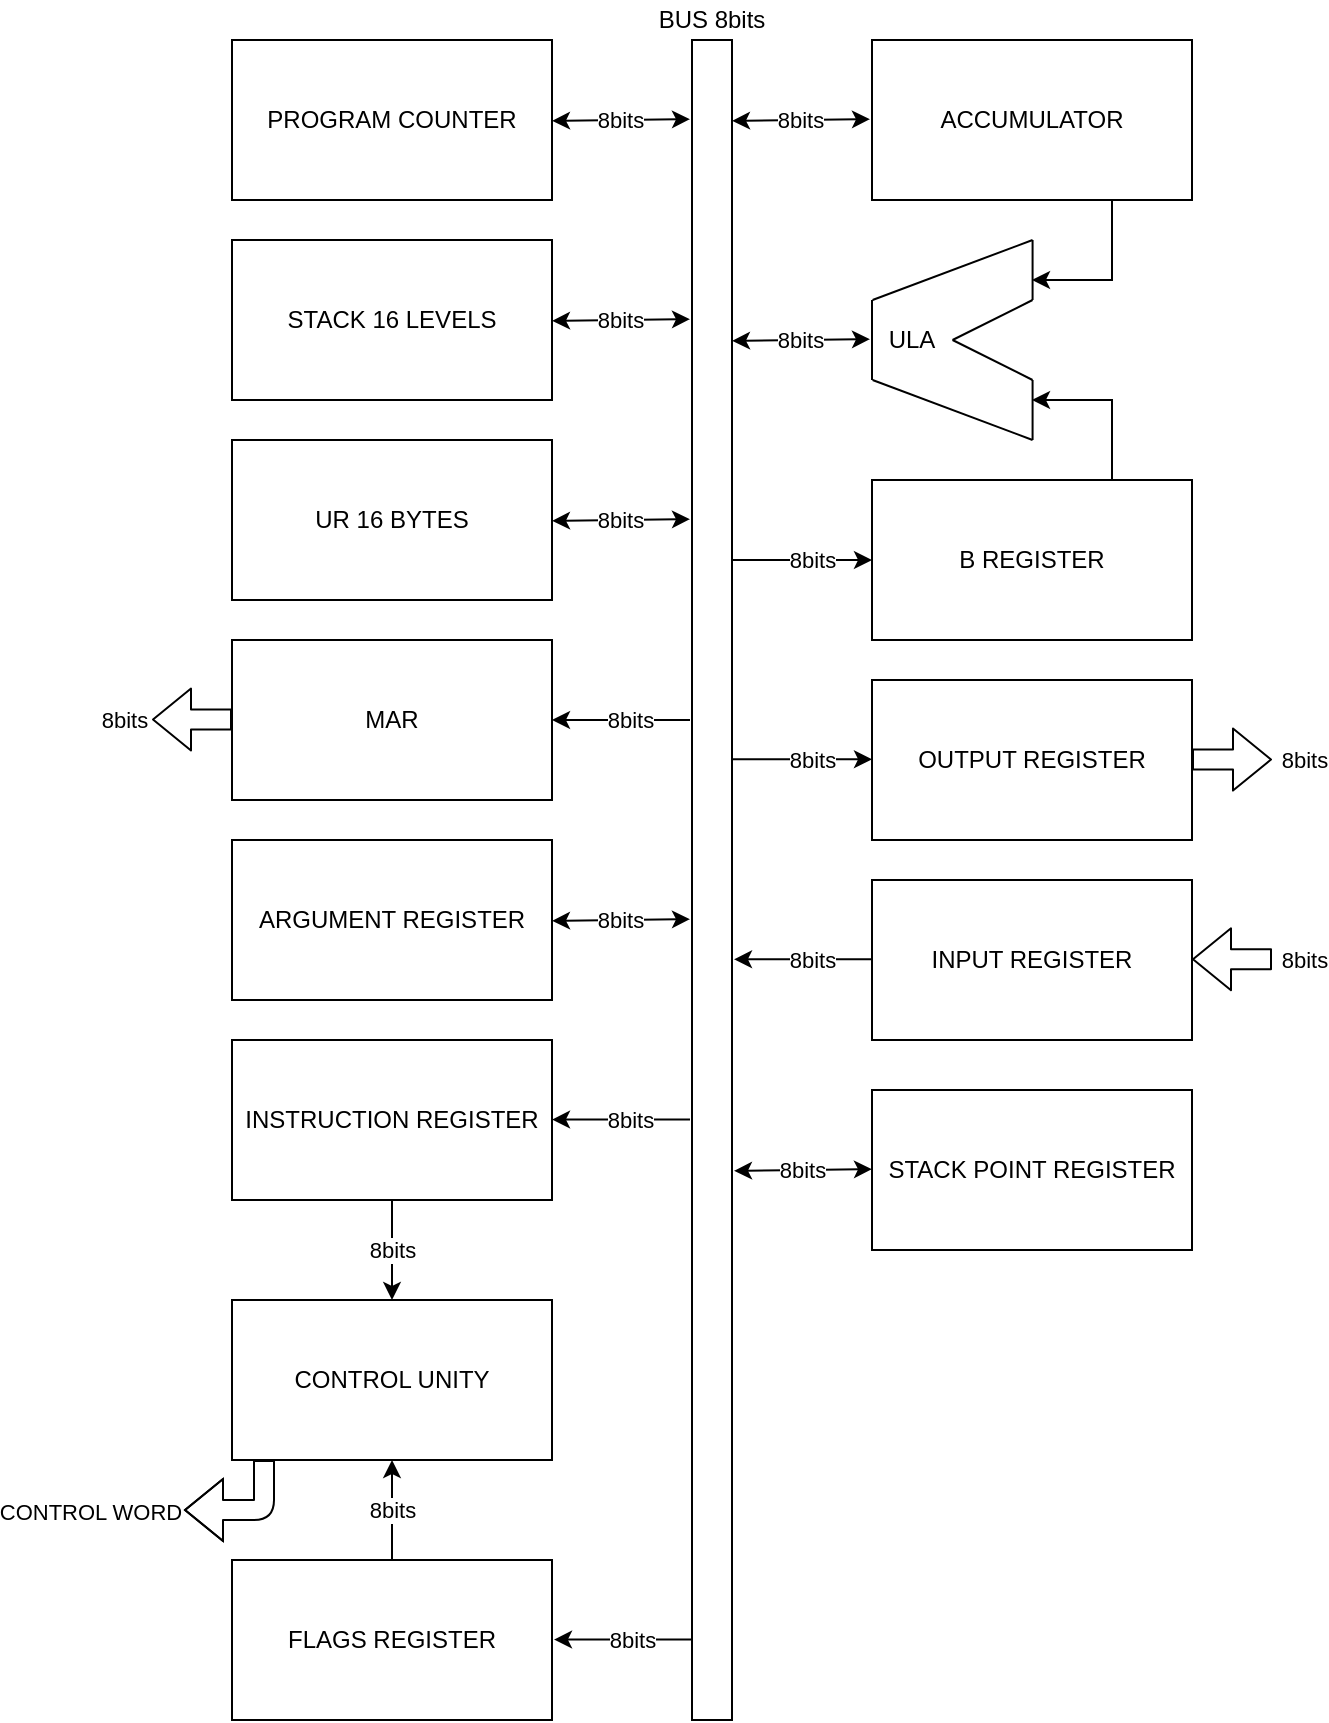 <mxfile version="14.9.6" type="device"><diagram id="-EJkcxBsr4JTpKG0bV9I" name="Page-1"><mxGraphModel dx="1205" dy="707" grid="1" gridSize="10" guides="1" tooltips="1" connect="1" arrows="1" fold="1" page="1" pageScale="1" pageWidth="827" pageHeight="1169" math="0" shadow="0"><root><mxCell id="0"/><mxCell id="1" parent="0"/><mxCell id="gJNjrskINiWtCzBd5wm--2" value="PROGRAM COUNTER" style="rounded=0;whiteSpace=wrap;html=1;fillColor=none;" parent="1" vertex="1"><mxGeometry x="174" y="165" width="160" height="80" as="geometry"/></mxCell><mxCell id="gJNjrskINiWtCzBd5wm--4" value="" style="rounded=0;whiteSpace=wrap;html=1;fillColor=none;" parent="1" vertex="1"><mxGeometry x="404" y="165" width="20" height="840" as="geometry"/></mxCell><mxCell id="gJNjrskINiWtCzBd5wm--6" value="8bits" style="endArrow=classic;startArrow=classic;html=1;" parent="1" edge="1"><mxGeometry width="50" height="50" relative="1" as="geometry"><mxPoint x="334" y="205.43" as="sourcePoint"/><mxPoint x="403" y="204.57" as="targetPoint"/></mxGeometry></mxCell><mxCell id="gJNjrskINiWtCzBd5wm--49" style="edgeStyle=orthogonalEdgeStyle;rounded=0;orthogonalLoop=1;jettySize=auto;html=1;exitX=0.75;exitY=1;exitDx=0;exitDy=0;" parent="1" source="gJNjrskINiWtCzBd5wm--9" edge="1"><mxGeometry relative="1" as="geometry"><mxPoint x="574" y="285" as="targetPoint"/><Array as="points"><mxPoint x="614" y="285"/></Array></mxGeometry></mxCell><mxCell id="gJNjrskINiWtCzBd5wm--9" value="ACCUMULATOR" style="rounded=0;whiteSpace=wrap;html=1;fillColor=none;" parent="1" vertex="1"><mxGeometry x="494" y="165" width="160" height="80" as="geometry"/></mxCell><mxCell id="gJNjrskINiWtCzBd5wm--10" value="8bits" style="endArrow=classic;startArrow=classic;html=1;" parent="1" edge="1"><mxGeometry width="50" height="50" relative="1" as="geometry"><mxPoint x="424" y="205.43" as="sourcePoint"/><mxPoint x="493" y="204.57" as="targetPoint"/></mxGeometry></mxCell><mxCell id="gJNjrskINiWtCzBd5wm--13" value="STACK 16 LEVELS" style="rounded=0;whiteSpace=wrap;html=1;fillColor=none;" parent="1" vertex="1"><mxGeometry x="174" y="265" width="160" height="80" as="geometry"/></mxCell><mxCell id="gJNjrskINiWtCzBd5wm--14" value="8bits" style="endArrow=classic;startArrow=classic;html=1;" parent="1" edge="1"><mxGeometry width="50" height="50" relative="1" as="geometry"><mxPoint x="334.0" y="305.43" as="sourcePoint"/><mxPoint x="403" y="304.57" as="targetPoint"/></mxGeometry></mxCell><mxCell id="gJNjrskINiWtCzBd5wm--18" value="UR 16 BYTES" style="rounded=0;whiteSpace=wrap;html=1;fillColor=none;" parent="1" vertex="1"><mxGeometry x="174" y="365" width="160" height="80" as="geometry"/></mxCell><mxCell id="gJNjrskINiWtCzBd5wm--19" value="8bits" style="endArrow=classic;startArrow=classic;html=1;" parent="1" edge="1"><mxGeometry width="50" height="50" relative="1" as="geometry"><mxPoint x="334.0" y="405.43" as="sourcePoint"/><mxPoint x="403" y="404.57" as="targetPoint"/></mxGeometry></mxCell><mxCell id="gJNjrskINiWtCzBd5wm--20" value="MAR" style="rounded=0;whiteSpace=wrap;html=1;fillColor=none;" parent="1" vertex="1"><mxGeometry x="174" y="465" width="160" height="80" as="geometry"/></mxCell><mxCell id="gJNjrskINiWtCzBd5wm--23" value="ARGUMENT REGISTER" style="rounded=0;whiteSpace=wrap;html=1;fillColor=none;" parent="1" vertex="1"><mxGeometry x="174" y="565" width="160" height="80" as="geometry"/></mxCell><mxCell id="gJNjrskINiWtCzBd5wm--24" value="8bits" style="endArrow=classic;startArrow=classic;html=1;" parent="1" edge="1"><mxGeometry width="50" height="50" relative="1" as="geometry"><mxPoint x="334" y="605.43" as="sourcePoint"/><mxPoint x="403" y="604.57" as="targetPoint"/></mxGeometry></mxCell><mxCell id="gJNjrskINiWtCzBd5wm--30" value="8bits" style="edgeStyle=orthogonalEdgeStyle;rounded=0;orthogonalLoop=1;jettySize=auto;html=1;exitX=0.5;exitY=1;exitDx=0;exitDy=0;entryX=0.5;entryY=0;entryDx=0;entryDy=0;" parent="1" source="gJNjrskINiWtCzBd5wm--26" target="gJNjrskINiWtCzBd5wm--28" edge="1"><mxGeometry relative="1" as="geometry"/></mxCell><mxCell id="gJNjrskINiWtCzBd5wm--26" value="INSTRUCTION REGISTER" style="rounded=0;whiteSpace=wrap;html=1;fillColor=none;" parent="1" vertex="1"><mxGeometry x="174" y="665" width="160" height="80" as="geometry"/></mxCell><mxCell id="gJNjrskINiWtCzBd5wm--28" value="CONTROL UNITY" style="rounded=0;whiteSpace=wrap;html=1;fillColor=none;" parent="1" vertex="1"><mxGeometry x="174" y="795" width="160" height="80" as="geometry"/></mxCell><mxCell id="gJNjrskINiWtCzBd5wm--34" value="8bits" style="edgeStyle=orthogonalEdgeStyle;rounded=0;orthogonalLoop=1;jettySize=auto;html=1;entryX=0.5;entryY=1;entryDx=0;entryDy=0;" parent="1" source="gJNjrskINiWtCzBd5wm--32" target="gJNjrskINiWtCzBd5wm--28" edge="1"><mxGeometry relative="1" as="geometry"/></mxCell><mxCell id="gJNjrskINiWtCzBd5wm--32" value="FLAGS REGISTER" style="rounded=0;whiteSpace=wrap;html=1;fillColor=none;" parent="1" vertex="1"><mxGeometry x="174" y="925" width="160" height="80" as="geometry"/></mxCell><mxCell id="gJNjrskINiWtCzBd5wm--51" style="edgeStyle=orthogonalEdgeStyle;rounded=0;orthogonalLoop=1;jettySize=auto;html=1;exitX=0.75;exitY=0;exitDx=0;exitDy=0;" parent="1" source="gJNjrskINiWtCzBd5wm--50" edge="1"><mxGeometry relative="1" as="geometry"><mxPoint x="574" y="345" as="targetPoint"/><Array as="points"><mxPoint x="614" y="345"/></Array></mxGeometry></mxCell><mxCell id="gJNjrskINiWtCzBd5wm--50" value="B REGISTER" style="rounded=0;whiteSpace=wrap;html=1;fillColor=none;" parent="1" vertex="1"><mxGeometry x="494" y="385" width="160" height="80" as="geometry"/></mxCell><mxCell id="gJNjrskINiWtCzBd5wm--52" value="" style="group" parent="1" vertex="1" connectable="0"><mxGeometry x="494.0" y="265" width="80.29" height="100" as="geometry"/></mxCell><mxCell id="gJNjrskINiWtCzBd5wm--35" value="" style="endArrow=none;html=1;" parent="gJNjrskINiWtCzBd5wm--52" edge="1"><mxGeometry width="50" height="50" as="geometry"><mxPoint x="80.29" y="30" as="sourcePoint"/><mxPoint x="80.29" as="targetPoint"/></mxGeometry></mxCell><mxCell id="gJNjrskINiWtCzBd5wm--36" value="" style="endArrow=none;html=1;" parent="gJNjrskINiWtCzBd5wm--52" edge="1"><mxGeometry width="50" height="50" as="geometry"><mxPoint x="80.29" y="100" as="sourcePoint"/><mxPoint x="80.29" y="70" as="targetPoint"/></mxGeometry></mxCell><mxCell id="gJNjrskINiWtCzBd5wm--37" value="" style="endArrow=none;html=1;" parent="gJNjrskINiWtCzBd5wm--52" edge="1"><mxGeometry width="50" height="50" as="geometry"><mxPoint y="70" as="sourcePoint"/><mxPoint y="30" as="targetPoint"/></mxGeometry></mxCell><mxCell id="gJNjrskINiWtCzBd5wm--39" value="" style="endArrow=none;html=1;" parent="gJNjrskINiWtCzBd5wm--52" edge="1"><mxGeometry width="50" height="50" as="geometry"><mxPoint x="80.29" y="100" as="sourcePoint"/><mxPoint x="0.29" y="70" as="targetPoint"/></mxGeometry></mxCell><mxCell id="gJNjrskINiWtCzBd5wm--40" value="" style="endArrow=none;html=1;" parent="gJNjrskINiWtCzBd5wm--52" edge="1"><mxGeometry width="50" height="50" as="geometry"><mxPoint x="0.29" y="30" as="sourcePoint"/><mxPoint x="80.29" as="targetPoint"/></mxGeometry></mxCell><mxCell id="gJNjrskINiWtCzBd5wm--41" value="" style="endArrow=none;html=1;" parent="gJNjrskINiWtCzBd5wm--52" edge="1"><mxGeometry width="50" height="50" as="geometry"><mxPoint x="40.29" y="50" as="sourcePoint"/><mxPoint x="80.29" y="70" as="targetPoint"/></mxGeometry></mxCell><mxCell id="gJNjrskINiWtCzBd5wm--42" value="" style="endArrow=none;html=1;" parent="gJNjrskINiWtCzBd5wm--52" edge="1"><mxGeometry width="50" height="50" as="geometry"><mxPoint x="40.29" y="50" as="sourcePoint"/><mxPoint x="80.29" y="30" as="targetPoint"/></mxGeometry></mxCell><mxCell id="gJNjrskINiWtCzBd5wm--43" value="ULA" style="text;html=1;strokeColor=none;fillColor=none;align=center;verticalAlign=middle;whiteSpace=wrap;rounded=0;" parent="gJNjrskINiWtCzBd5wm--52" vertex="1"><mxGeometry x="0.29" y="40" width="40" height="20" as="geometry"/></mxCell><mxCell id="gJNjrskINiWtCzBd5wm--54" value="8bits" style="endArrow=classic;startArrow=classic;html=1;" parent="1" edge="1"><mxGeometry width="50" height="50" relative="1" as="geometry"><mxPoint x="424" y="315.43" as="sourcePoint"/><mxPoint x="493" y="314.57" as="targetPoint"/></mxGeometry></mxCell><mxCell id="gJNjrskINiWtCzBd5wm--55" value="" style="endArrow=classic;html=1;entryX=1;entryY=0.5;entryDx=0;entryDy=0;" parent="1" target="gJNjrskINiWtCzBd5wm--20" edge="1"><mxGeometry width="50" height="50" relative="1" as="geometry"><mxPoint x="403" y="505" as="sourcePoint"/><mxPoint x="504" y="515" as="targetPoint"/></mxGeometry></mxCell><mxCell id="gJNjrskINiWtCzBd5wm--56" value="8bits" style="edgeLabel;html=1;align=center;verticalAlign=middle;resizable=0;points=[];" parent="gJNjrskINiWtCzBd5wm--55" vertex="1" connectable="0"><mxGeometry x="-0.126" relative="1" as="geometry"><mxPoint as="offset"/></mxGeometry></mxCell><mxCell id="gJNjrskINiWtCzBd5wm--57" value="" style="endArrow=classic;html=1;entryX=1;entryY=0.5;entryDx=0;entryDy=0;" parent="1" edge="1"><mxGeometry width="50" height="50" relative="1" as="geometry"><mxPoint x="403" y="704.76" as="sourcePoint"/><mxPoint x="334" y="704.76" as="targetPoint"/></mxGeometry></mxCell><mxCell id="gJNjrskINiWtCzBd5wm--58" value="8bits" style="edgeLabel;html=1;align=center;verticalAlign=middle;resizable=0;points=[];" parent="gJNjrskINiWtCzBd5wm--57" vertex="1" connectable="0"><mxGeometry x="-0.126" relative="1" as="geometry"><mxPoint as="offset"/></mxGeometry></mxCell><mxCell id="gJNjrskINiWtCzBd5wm--59" value="" style="endArrow=classic;html=1;entryX=0;entryY=0.5;entryDx=0;entryDy=0;" parent="1" target="gJNjrskINiWtCzBd5wm--50" edge="1"><mxGeometry width="50" height="50" relative="1" as="geometry"><mxPoint x="424" y="425" as="sourcePoint"/><mxPoint x="404" y="375" as="targetPoint"/></mxGeometry></mxCell><mxCell id="gJNjrskINiWtCzBd5wm--60" value="8bits" style="edgeLabel;html=1;align=center;verticalAlign=middle;resizable=0;points=[];" parent="gJNjrskINiWtCzBd5wm--59" vertex="1" connectable="0"><mxGeometry x="0.143" y="-1" relative="1" as="geometry"><mxPoint y="-1" as="offset"/></mxGeometry></mxCell><mxCell id="gJNjrskINiWtCzBd5wm--61" value="OUTPUT REGISTER" style="rounded=0;whiteSpace=wrap;html=1;fillColor=none;" parent="1" vertex="1"><mxGeometry x="494" y="485" width="160" height="80" as="geometry"/></mxCell><mxCell id="gJNjrskINiWtCzBd5wm--62" value="INPUT REGISTER" style="rounded=0;whiteSpace=wrap;html=1;fillColor=none;" parent="1" vertex="1"><mxGeometry x="494" y="585" width="160" height="80" as="geometry"/></mxCell><mxCell id="gJNjrskINiWtCzBd5wm--63" value="" style="endArrow=classic;html=1;entryX=0;entryY=0.5;entryDx=0;entryDy=0;" parent="1" edge="1"><mxGeometry width="50" height="50" relative="1" as="geometry"><mxPoint x="424" y="524.66" as="sourcePoint"/><mxPoint x="494" y="524.66" as="targetPoint"/></mxGeometry></mxCell><mxCell id="gJNjrskINiWtCzBd5wm--64" value="8bits" style="edgeLabel;html=1;align=center;verticalAlign=middle;resizable=0;points=[];" parent="gJNjrskINiWtCzBd5wm--63" vertex="1" connectable="0"><mxGeometry x="0.143" y="-1" relative="1" as="geometry"><mxPoint y="-1" as="offset"/></mxGeometry></mxCell><mxCell id="gJNjrskINiWtCzBd5wm--65" value="" style="endArrow=classic;html=1;entryX=1;entryY=0.5;entryDx=0;entryDy=0;" parent="1" edge="1"><mxGeometry width="50" height="50" relative="1" as="geometry"><mxPoint x="494" y="624.66" as="sourcePoint"/><mxPoint x="425.0" y="624.66" as="targetPoint"/></mxGeometry></mxCell><mxCell id="gJNjrskINiWtCzBd5wm--66" value="8bits" style="edgeLabel;html=1;align=center;verticalAlign=middle;resizable=0;points=[];" parent="gJNjrskINiWtCzBd5wm--65" vertex="1" connectable="0"><mxGeometry x="-0.126" relative="1" as="geometry"><mxPoint as="offset"/></mxGeometry></mxCell><mxCell id="9kONboCbIvX54LwJr3De-1" value="" style="endArrow=classic;html=1;entryX=1;entryY=0.5;entryDx=0;entryDy=0;" parent="1" edge="1"><mxGeometry width="50" height="50" relative="1" as="geometry"><mxPoint x="404" y="964.8" as="sourcePoint"/><mxPoint x="335" y="964.8" as="targetPoint"/></mxGeometry></mxCell><mxCell id="9kONboCbIvX54LwJr3De-2" value="8bits" style="edgeLabel;html=1;align=center;verticalAlign=middle;resizable=0;points=[];" parent="9kONboCbIvX54LwJr3De-1" vertex="1" connectable="0"><mxGeometry x="-0.126" relative="1" as="geometry"><mxPoint as="offset"/></mxGeometry></mxCell><mxCell id="9kONboCbIvX54LwJr3De-3" value="" style="shape=flexArrow;endArrow=classic;html=1;" parent="1" edge="1"><mxGeometry width="50" height="50" relative="1" as="geometry"><mxPoint x="174" y="504.8" as="sourcePoint"/><mxPoint x="134" y="504.8" as="targetPoint"/></mxGeometry></mxCell><mxCell id="9kONboCbIvX54LwJr3De-4" value="8bits" style="edgeLabel;html=1;align=center;verticalAlign=middle;resizable=0;points=[];" parent="9kONboCbIvX54LwJr3De-3" vertex="1" connectable="0"><mxGeometry x="0.568" relative="1" as="geometry"><mxPoint x="-23" as="offset"/></mxGeometry></mxCell><mxCell id="9kONboCbIvX54LwJr3De-5" value="" style="shape=flexArrow;endArrow=classic;html=1;" parent="1" edge="1"><mxGeometry width="50" height="50" relative="1" as="geometry"><mxPoint x="694" y="624.66" as="sourcePoint"/><mxPoint x="654" y="624.66" as="targetPoint"/></mxGeometry></mxCell><mxCell id="9kONboCbIvX54LwJr3De-6" value="8bits" style="edgeLabel;html=1;align=center;verticalAlign=middle;resizable=0;points=[];" parent="9kONboCbIvX54LwJr3De-5" vertex="1" connectable="0"><mxGeometry x="0.568" relative="1" as="geometry"><mxPoint x="47" as="offset"/></mxGeometry></mxCell><mxCell id="9kONboCbIvX54LwJr3De-7" value="" style="shape=flexArrow;endArrow=classic;html=1;" parent="1" edge="1"><mxGeometry width="50" height="50" relative="1" as="geometry"><mxPoint x="654" y="524.8" as="sourcePoint"/><mxPoint x="694" y="524.8" as="targetPoint"/></mxGeometry></mxCell><mxCell id="9kONboCbIvX54LwJr3De-8" value="8bits" style="edgeLabel;html=1;align=center;verticalAlign=middle;resizable=0;points=[];" parent="9kONboCbIvX54LwJr3De-7" vertex="1" connectable="0"><mxGeometry x="0.68" y="-2" relative="1" as="geometry"><mxPoint x="22" y="-2" as="offset"/></mxGeometry></mxCell><mxCell id="9kONboCbIvX54LwJr3De-9" value="BUS 8bits" style="text;html=1;strokeColor=none;fillColor=none;align=center;verticalAlign=middle;whiteSpace=wrap;rounded=0;" parent="1" vertex="1"><mxGeometry x="381" y="145" width="66" height="20" as="geometry"/></mxCell><mxCell id="9kONboCbIvX54LwJr3De-12" value="" style="shape=flexArrow;endArrow=classic;html=1;" parent="1" edge="1"><mxGeometry width="50" height="50" relative="1" as="geometry"><mxPoint x="190" y="875" as="sourcePoint"/><mxPoint x="150" y="900" as="targetPoint"/><Array as="points"><mxPoint x="190" y="900"/></Array></mxGeometry></mxCell><mxCell id="9kONboCbIvX54LwJr3De-13" value="CONTROL WORD" style="edgeLabel;html=1;align=center;verticalAlign=middle;resizable=0;points=[];" parent="9kONboCbIvX54LwJr3De-12" vertex="1" connectable="0"><mxGeometry x="0.518" y="1" relative="1" as="geometry"><mxPoint x="-63" as="offset"/></mxGeometry></mxCell><mxCell id="Wl2APsPmaANpQv5BRaGD-1" value="STACK POINT REGISTER" style="rounded=0;whiteSpace=wrap;html=1;fillColor=none;" vertex="1" parent="1"><mxGeometry x="494" y="690" width="160" height="80" as="geometry"/></mxCell><mxCell id="Wl2APsPmaANpQv5BRaGD-3" value="8bits" style="endArrow=classic;startArrow=classic;html=1;" edge="1" parent="1"><mxGeometry width="50" height="50" relative="1" as="geometry"><mxPoint x="425" y="730.43" as="sourcePoint"/><mxPoint x="494" y="729.57" as="targetPoint"/><Array as="points"><mxPoint x="460" y="730"/></Array></mxGeometry></mxCell></root></mxGraphModel></diagram></mxfile>